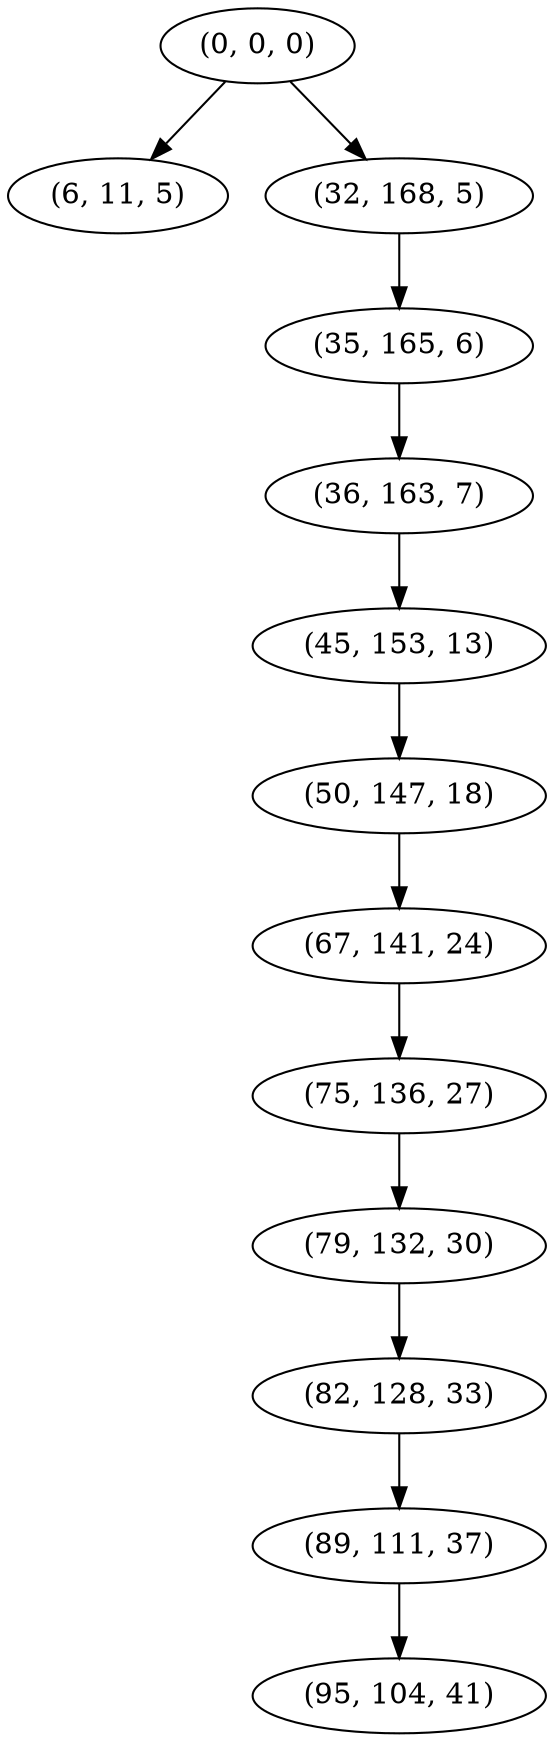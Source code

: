 digraph tree {
    "(0, 0, 0)";
    "(6, 11, 5)";
    "(32, 168, 5)";
    "(35, 165, 6)";
    "(36, 163, 7)";
    "(45, 153, 13)";
    "(50, 147, 18)";
    "(67, 141, 24)";
    "(75, 136, 27)";
    "(79, 132, 30)";
    "(82, 128, 33)";
    "(89, 111, 37)";
    "(95, 104, 41)";
    "(0, 0, 0)" -> "(6, 11, 5)";
    "(0, 0, 0)" -> "(32, 168, 5)";
    "(32, 168, 5)" -> "(35, 165, 6)";
    "(35, 165, 6)" -> "(36, 163, 7)";
    "(36, 163, 7)" -> "(45, 153, 13)";
    "(45, 153, 13)" -> "(50, 147, 18)";
    "(50, 147, 18)" -> "(67, 141, 24)";
    "(67, 141, 24)" -> "(75, 136, 27)";
    "(75, 136, 27)" -> "(79, 132, 30)";
    "(79, 132, 30)" -> "(82, 128, 33)";
    "(82, 128, 33)" -> "(89, 111, 37)";
    "(89, 111, 37)" -> "(95, 104, 41)";
}
